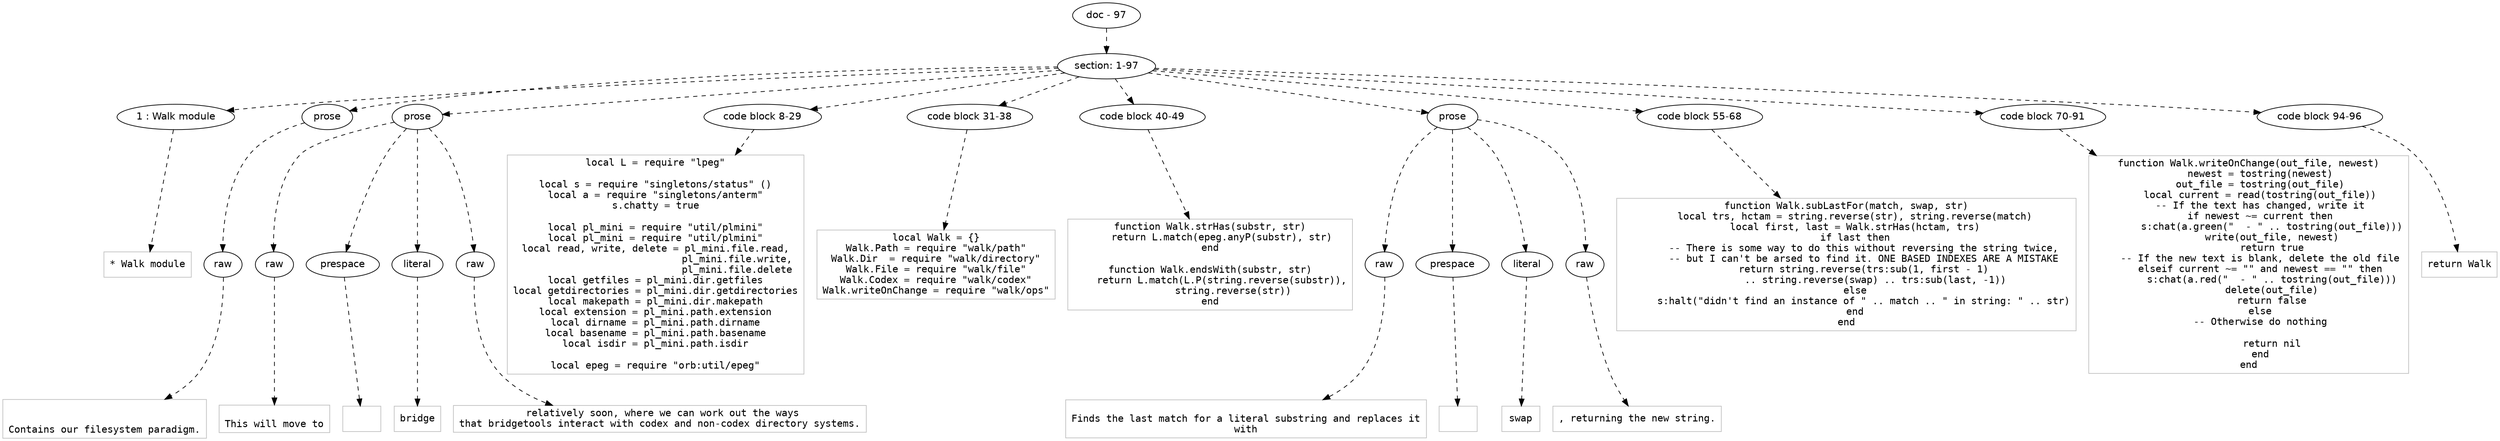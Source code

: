 digraph lpegNode {

node [fontname=Helvetica]
edge [style=dashed]

doc_0 [label="doc - 97"]


doc_0 -> { section_1}
{rank=same; section_1}

section_1 [label="section: 1-97"]


// END RANK doc_0

section_1 -> { header_2 prose_3 prose_4 codeblock_5 codeblock_6 codeblock_7 prose_8 codeblock_9 codeblock_10 codeblock_11}
{rank=same; header_2 prose_3 prose_4 codeblock_5 codeblock_6 codeblock_7 prose_8 codeblock_9 codeblock_10 codeblock_11}

header_2 [label="1 : Walk module"]

prose_3 [label="prose"]

prose_4 [label="prose"]

codeblock_5 [label="code block 8-29"]

codeblock_6 [label="code block 31-38"]

codeblock_7 [label="code block 40-49"]

prose_8 [label="prose"]

codeblock_9 [label="code block 55-68"]

codeblock_10 [label="code block 70-91"]

codeblock_11 [label="code block 94-96"]


// END RANK section_1

header_2 -> leaf_12
leaf_12  [color=Gray,shape=rectangle,fontname=Inconsolata,label="* Walk module"]
// END RANK header_2

prose_3 -> { raw_13}
{rank=same; raw_13}

raw_13 [label="raw"]


// END RANK prose_3

raw_13 -> leaf_14
leaf_14  [color=Gray,shape=rectangle,fontname=Inconsolata,label="

Contains our filesystem paradigm.
"]
// END RANK raw_13

prose_4 -> { raw_15 prespace_16 literal_17 raw_18}
{rank=same; raw_15 prespace_16 literal_17 raw_18}

raw_15 [label="raw"]

prespace_16 [label="prespace"]

literal_17 [label="literal"]

raw_18 [label="raw"]


// END RANK prose_4

raw_15 -> leaf_19
leaf_19  [color=Gray,shape=rectangle,fontname=Inconsolata,label="
This will move to"]
// END RANK raw_15

prespace_16 -> leaf_20
leaf_20  [color=Gray,shape=rectangle,fontname=Inconsolata,label=" "]
// END RANK prespace_16

literal_17 -> leaf_21
leaf_21  [color=Gray,shape=rectangle,fontname=Inconsolata,label="bridge"]
// END RANK literal_17

raw_18 -> leaf_22
leaf_22  [color=Gray,shape=rectangle,fontname=Inconsolata,label=" relatively soon, where we can work out the ways
that bridgetools interact with codex and non-codex directory systems.
"]
// END RANK raw_18

codeblock_5 -> leaf_23
leaf_23  [color=Gray,shape=rectangle,fontname=Inconsolata,label="local L = require \"lpeg\"

local s = require \"singletons/status\" ()
local a = require \"singletons/anterm\"
s.chatty = true

local pl_mini = require \"util/plmini\"
local pl_mini = require \"util/plmini\"
local read, write, delete = pl_mini.file.read,
                            pl_mini.file.write,
                            pl_mini.file.delete
local getfiles = pl_mini.dir.getfiles
local getdirectories = pl_mini.dir.getdirectories
local makepath = pl_mini.dir.makepath
local extension = pl_mini.path.extension
local dirname = pl_mini.path.dirname
local basename = pl_mini.path.basename
local isdir = pl_mini.path.isdir

local epeg = require \"orb:util/epeg\""]
// END RANK codeblock_5

codeblock_6 -> leaf_24
leaf_24  [color=Gray,shape=rectangle,fontname=Inconsolata,label="local Walk = {}
Walk.Path = require \"walk/path\"
Walk.Dir  = require \"walk/directory\"
Walk.File = require \"walk/file\"
Walk.Codex = require \"walk/codex\"
Walk.writeOnChange = require \"walk/ops\""]
// END RANK codeblock_6

codeblock_7 -> leaf_25
leaf_25  [color=Gray,shape=rectangle,fontname=Inconsolata,label="function Walk.strHas(substr, str)
    return L.match(epeg.anyP(substr), str)
end

function Walk.endsWith(substr, str)
    return L.match(L.P(string.reverse(substr)),
        string.reverse(str))
end"]
// END RANK codeblock_7

prose_8 -> { raw_26 prespace_27 literal_28 raw_29}
{rank=same; raw_26 prespace_27 literal_28 raw_29}

raw_26 [label="raw"]

prespace_27 [label="prespace"]

literal_28 [label="literal"]

raw_29 [label="raw"]


// END RANK prose_8

raw_26 -> leaf_30
leaf_30  [color=Gray,shape=rectangle,fontname=Inconsolata,label="
Finds the last match for a literal substring and replaces it
with"]
// END RANK raw_26

prespace_27 -> leaf_31
leaf_31  [color=Gray,shape=rectangle,fontname=Inconsolata,label=" "]
// END RANK prespace_27

literal_28 -> leaf_32
leaf_32  [color=Gray,shape=rectangle,fontname=Inconsolata,label="swap"]
// END RANK literal_28

raw_29 -> leaf_33
leaf_33  [color=Gray,shape=rectangle,fontname=Inconsolata,label=", returning the new string.
"]
// END RANK raw_29

codeblock_9 -> leaf_34
leaf_34  [color=Gray,shape=rectangle,fontname=Inconsolata,label="function Walk.subLastFor(match, swap, str)
   local trs, hctam = string.reverse(str), string.reverse(match)
   local first, last = Walk.strHas(hctam, trs)
   if last then
      -- There is some way to do this without reversing the string twice,
      -- but I can't be arsed to find it. ONE BASED INDEXES ARE A MISTAKE
      return string.reverse(trs:sub(1, first - 1)
          .. string.reverse(swap) .. trs:sub(last, -1))
   else
      s:halt(\"didn't find an instance of \" .. match .. \" in string: \" .. str)
   end
end"]
// END RANK codeblock_9

codeblock_10 -> leaf_35
leaf_35  [color=Gray,shape=rectangle,fontname=Inconsolata,label="function Walk.writeOnChange(out_file, newest)
    newest = tostring(newest)
    out_file = tostring(out_file)
    local current = read(tostring(out_file))
    -- If the text has changed, write it
    if newest ~= current then
        s:chat(a.green(\"  - \" .. tostring(out_file)))
        write(out_file, newest)
        return true
    -- If the new text is blank, delete the old file
    elseif current ~= \"\" and newest == \"\" then
        s:chat(a.red(\"  - \" .. tostring(out_file)))
        delete(out_file)
        return false
    else
    -- Otherwise do nothing

        return nil
    end
end"]
// END RANK codeblock_10

codeblock_11 -> leaf_36
leaf_36  [color=Gray,shape=rectangle,fontname=Inconsolata,label="return Walk"]
// END RANK codeblock_11


}
